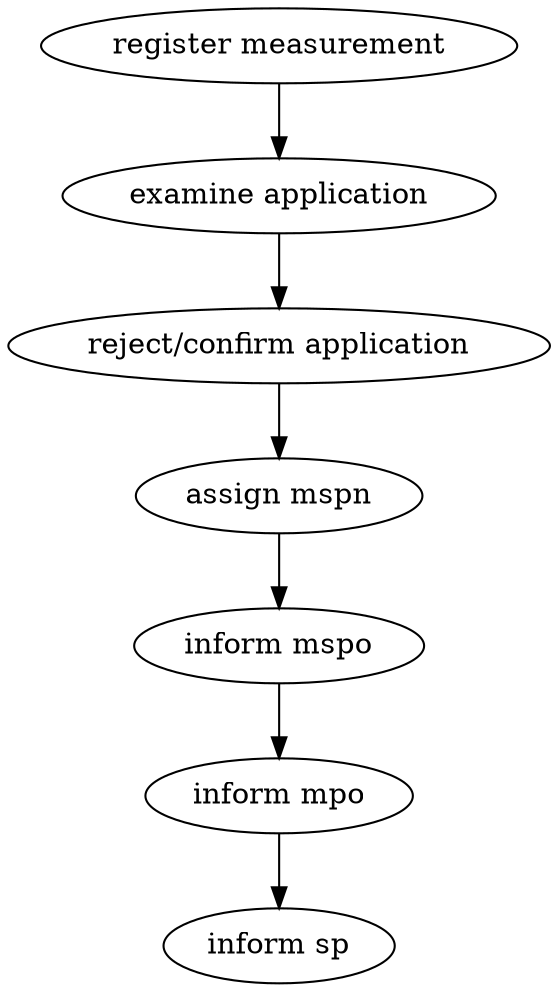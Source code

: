 strict digraph "doc-10.7" {
	graph [name="doc-10.7"];
	"register measurement"	[attrs="{'type': 'Activity', 'label': 'register measurement'}"];
	"examine application"	[attrs="{'type': 'Activity', 'label': 'examine application'}"];
	"register measurement" -> "examine application"	[attrs="{'type': 'flow', 'label': 'flow'}"];
	"reject/confirm application"	[attrs="{'type': 'Activity', 'label': 'reject/confirm application'}"];
	"examine application" -> "reject/confirm application"	[attrs="{'type': 'flow', 'label': 'flow'}"];
	"assign mspn"	[attrs="{'type': 'Activity', 'label': 'assign mspn'}"];
	"reject/confirm application" -> "assign mspn"	[attrs="{'type': 'flow', 'label': 'flow'}"];
	"inform mspo"	[attrs="{'type': 'Activity', 'label': 'inform mspo'}"];
	"assign mspn" -> "inform mspo"	[attrs="{'type': 'flow', 'label': 'flow'}"];
	"inform mpo"	[attrs="{'type': 'Activity', 'label': 'inform mpo'}"];
	"inform mspo" -> "inform mpo"	[attrs="{'type': 'flow', 'label': 'flow'}"];
	"inform sp"	[attrs="{'type': 'Activity', 'label': 'inform sp'}"];
	"inform mpo" -> "inform sp"	[attrs="{'type': 'flow', 'label': 'flow'}"];
}
